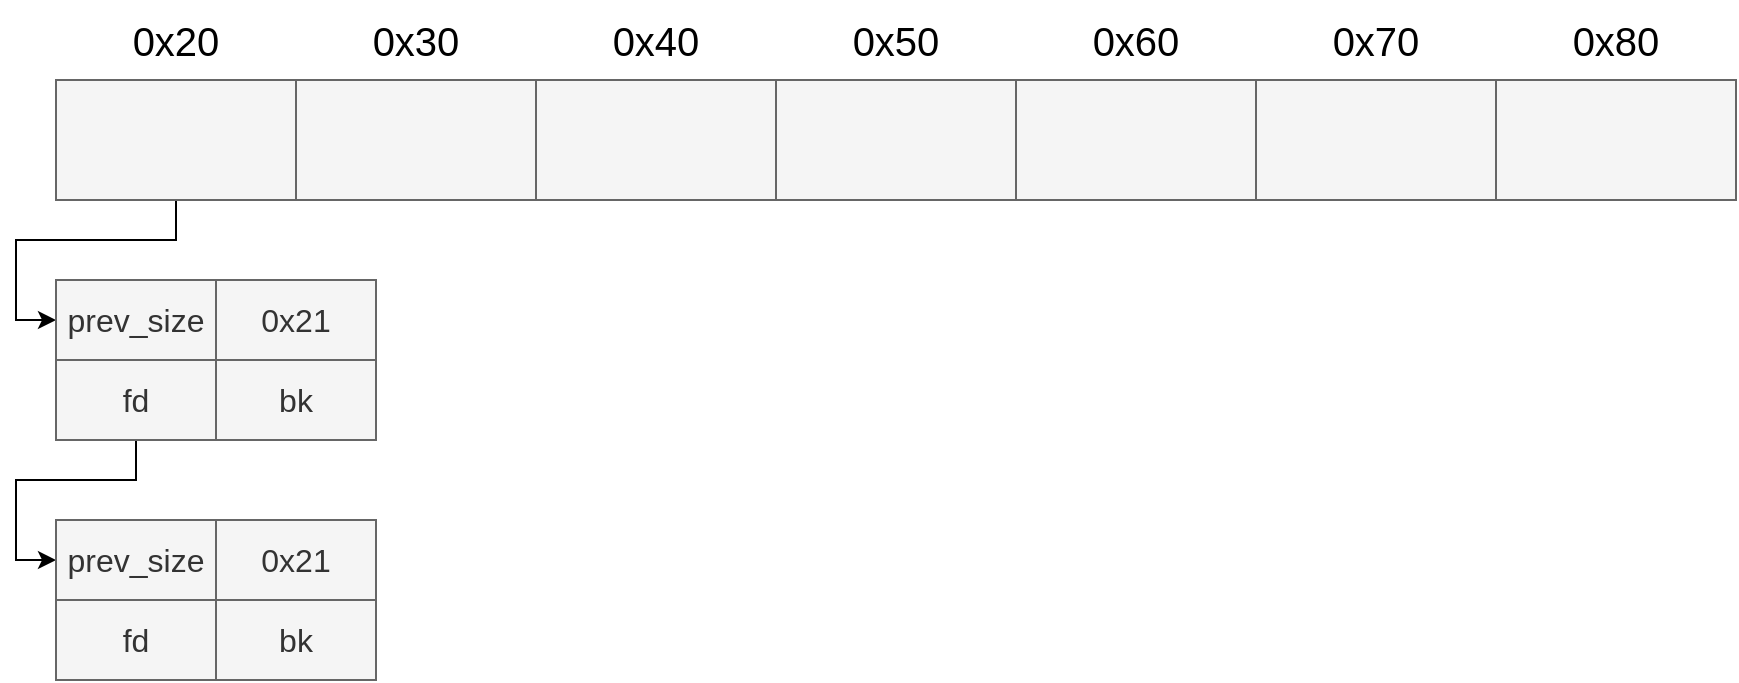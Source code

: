 <mxfile>
    <diagram id="b-Bwdr1y-Pm7TVUk07Hk" name="Page-1">
        <mxGraphModel dx="1753" dy="1172" grid="1" gridSize="10" guides="1" tooltips="1" connect="1" arrows="1" fold="1" page="1" pageScale="1" pageWidth="827" pageHeight="1169" math="0" shadow="0">
            <root>
                <mxCell id="0"/>
                <mxCell id="1" parent="0"/>
                <mxCell id="31" style="edgeStyle=orthogonalEdgeStyle;rounded=0;orthogonalLoop=1;jettySize=auto;html=1;exitX=0.5;exitY=1;exitDx=0;exitDy=0;entryX=0;entryY=0.5;entryDx=0;entryDy=0;fontSize=16;" parent="1" source="2" target="27" edge="1">
                    <mxGeometry relative="1" as="geometry"/>
                </mxCell>
                <mxCell id="2" value="" style="rounded=0;whiteSpace=wrap;html=1;strokeColor=#666666;fontColor=#333333;fillColor=#f5f5f5;fontSize=16;" parent="1" vertex="1">
                    <mxGeometry x="80" y="200" width="120" height="60" as="geometry"/>
                </mxCell>
                <mxCell id="18" value="&lt;font style=&quot;font-size: 20px&quot;&gt;0x20&lt;/font&gt;" style="text;html=1;strokeColor=none;fillColor=none;align=center;verticalAlign=middle;whiteSpace=wrap;rounded=0;fontSize=16;" parent="1" vertex="1">
                    <mxGeometry x="80" y="160" width="120" height="40" as="geometry"/>
                </mxCell>
                <mxCell id="27" value="&lt;font style=&quot;font-size: 16px;&quot;&gt;prev_size&lt;/font&gt;" style="rounded=0;whiteSpace=wrap;html=1;fillColor=#f5f5f5;strokeColor=#666666;fontColor=#333333;fontSize=16;" parent="1" vertex="1">
                    <mxGeometry x="80" y="300" width="80" height="40" as="geometry"/>
                </mxCell>
                <mxCell id="36" value="&lt;font style=&quot;font-size: 16px;&quot;&gt;0x21&lt;/font&gt;" style="rounded=0;whiteSpace=wrap;html=1;fillColor=#f5f5f5;strokeColor=#666666;fontColor=#333333;fontSize=16;" vertex="1" parent="1">
                    <mxGeometry x="160" y="300" width="80" height="40" as="geometry"/>
                </mxCell>
                <mxCell id="43" style="edgeStyle=orthogonalEdgeStyle;rounded=0;orthogonalLoop=1;jettySize=auto;html=1;exitX=0.5;exitY=1;exitDx=0;exitDy=0;entryX=0;entryY=0.5;entryDx=0;entryDy=0;fontSize=16;" edge="1" parent="1" source="37" target="39">
                    <mxGeometry relative="1" as="geometry"/>
                </mxCell>
                <mxCell id="37" value="fd" style="rounded=0;whiteSpace=wrap;html=1;fillColor=#f5f5f5;strokeColor=#666666;fontColor=#333333;fontSize=16;" vertex="1" parent="1">
                    <mxGeometry x="80" y="340" width="80" height="40" as="geometry"/>
                </mxCell>
                <mxCell id="38" value="bk" style="rounded=0;whiteSpace=wrap;html=1;fillColor=#f5f5f5;strokeColor=#666666;fontColor=#333333;fontSize=16;" vertex="1" parent="1">
                    <mxGeometry x="160" y="340" width="80" height="40" as="geometry"/>
                </mxCell>
                <mxCell id="39" value="&lt;font style=&quot;font-size: 16px;&quot;&gt;prev_size&lt;/font&gt;" style="rounded=0;whiteSpace=wrap;html=1;fillColor=#f5f5f5;strokeColor=#666666;fontColor=#333333;fontSize=16;" vertex="1" parent="1">
                    <mxGeometry x="80" y="420" width="80" height="40" as="geometry"/>
                </mxCell>
                <mxCell id="40" value="&lt;font style=&quot;font-size: 16px;&quot;&gt;0x21&lt;/font&gt;" style="rounded=0;whiteSpace=wrap;html=1;fillColor=#f5f5f5;strokeColor=#666666;fontColor=#333333;fontSize=16;" vertex="1" parent="1">
                    <mxGeometry x="160" y="420" width="80" height="40" as="geometry"/>
                </mxCell>
                <mxCell id="41" value="fd" style="rounded=0;whiteSpace=wrap;html=1;fillColor=#f5f5f5;strokeColor=#666666;fontColor=#333333;fontSize=16;" vertex="1" parent="1">
                    <mxGeometry x="80" y="460" width="80" height="40" as="geometry"/>
                </mxCell>
                <mxCell id="42" value="bk" style="rounded=0;whiteSpace=wrap;html=1;fillColor=#f5f5f5;strokeColor=#666666;fontColor=#333333;fontSize=16;" vertex="1" parent="1">
                    <mxGeometry x="160" y="460" width="80" height="40" as="geometry"/>
                </mxCell>
                <mxCell id="45" value="" style="rounded=0;whiteSpace=wrap;html=1;strokeColor=#666666;fontColor=#333333;fillColor=#f5f5f5;fontSize=16;" vertex="1" parent="1">
                    <mxGeometry x="200" y="200" width="120" height="60" as="geometry"/>
                </mxCell>
                <mxCell id="46" value="&lt;font style=&quot;font-size: 20px&quot;&gt;0x30&lt;/font&gt;" style="text;html=1;strokeColor=none;fillColor=none;align=center;verticalAlign=middle;whiteSpace=wrap;rounded=0;fontSize=16;" vertex="1" parent="1">
                    <mxGeometry x="200" y="160" width="120" height="40" as="geometry"/>
                </mxCell>
                <mxCell id="47" value="" style="rounded=0;whiteSpace=wrap;html=1;strokeColor=#666666;fontColor=#333333;fillColor=#f5f5f5;fontSize=16;" vertex="1" parent="1">
                    <mxGeometry x="320" y="200" width="120" height="60" as="geometry"/>
                </mxCell>
                <mxCell id="48" value="&lt;font style=&quot;font-size: 20px&quot;&gt;0x40&lt;/font&gt;" style="text;html=1;strokeColor=none;fillColor=none;align=center;verticalAlign=middle;whiteSpace=wrap;rounded=0;fontSize=16;" vertex="1" parent="1">
                    <mxGeometry x="320" y="160" width="120" height="40" as="geometry"/>
                </mxCell>
                <mxCell id="49" value="" style="rounded=0;whiteSpace=wrap;html=1;strokeColor=#666666;fontColor=#333333;fillColor=#f5f5f5;fontSize=16;" vertex="1" parent="1">
                    <mxGeometry x="440" y="200" width="120" height="60" as="geometry"/>
                </mxCell>
                <mxCell id="50" value="&lt;font style=&quot;font-size: 20px&quot;&gt;0x50&lt;/font&gt;" style="text;html=1;strokeColor=none;fillColor=none;align=center;verticalAlign=middle;whiteSpace=wrap;rounded=0;fontSize=16;" vertex="1" parent="1">
                    <mxGeometry x="440" y="160" width="120" height="40" as="geometry"/>
                </mxCell>
                <mxCell id="51" value="" style="rounded=0;whiteSpace=wrap;html=1;strokeColor=#666666;fontColor=#333333;fillColor=#f5f5f5;fontSize=16;" vertex="1" parent="1">
                    <mxGeometry x="560" y="200" width="120" height="60" as="geometry"/>
                </mxCell>
                <mxCell id="52" value="&lt;font style=&quot;font-size: 20px&quot;&gt;0x60&lt;/font&gt;" style="text;html=1;strokeColor=none;fillColor=none;align=center;verticalAlign=middle;whiteSpace=wrap;rounded=0;fontSize=16;" vertex="1" parent="1">
                    <mxGeometry x="560" y="160" width="120" height="40" as="geometry"/>
                </mxCell>
                <mxCell id="53" value="" style="rounded=0;whiteSpace=wrap;html=1;strokeColor=#666666;fontColor=#333333;fillColor=#f5f5f5;fontSize=16;" vertex="1" parent="1">
                    <mxGeometry x="680" y="200" width="120" height="60" as="geometry"/>
                </mxCell>
                <mxCell id="54" value="&lt;font style=&quot;font-size: 20px&quot;&gt;0x70&lt;/font&gt;" style="text;html=1;strokeColor=none;fillColor=none;align=center;verticalAlign=middle;whiteSpace=wrap;rounded=0;fontSize=16;" vertex="1" parent="1">
                    <mxGeometry x="680" y="160" width="120" height="40" as="geometry"/>
                </mxCell>
                <mxCell id="55" value="" style="rounded=0;whiteSpace=wrap;html=1;strokeColor=#666666;fontColor=#333333;fillColor=#f5f5f5;fontSize=16;" vertex="1" parent="1">
                    <mxGeometry x="800" y="200" width="120" height="60" as="geometry"/>
                </mxCell>
                <mxCell id="56" value="&lt;font style=&quot;font-size: 20px&quot;&gt;0x80&lt;/font&gt;" style="text;html=1;strokeColor=none;fillColor=none;align=center;verticalAlign=middle;whiteSpace=wrap;rounded=0;fontSize=16;" vertex="1" parent="1">
                    <mxGeometry x="800" y="160" width="120" height="40" as="geometry"/>
                </mxCell>
            </root>
        </mxGraphModel>
    </diagram>
</mxfile>